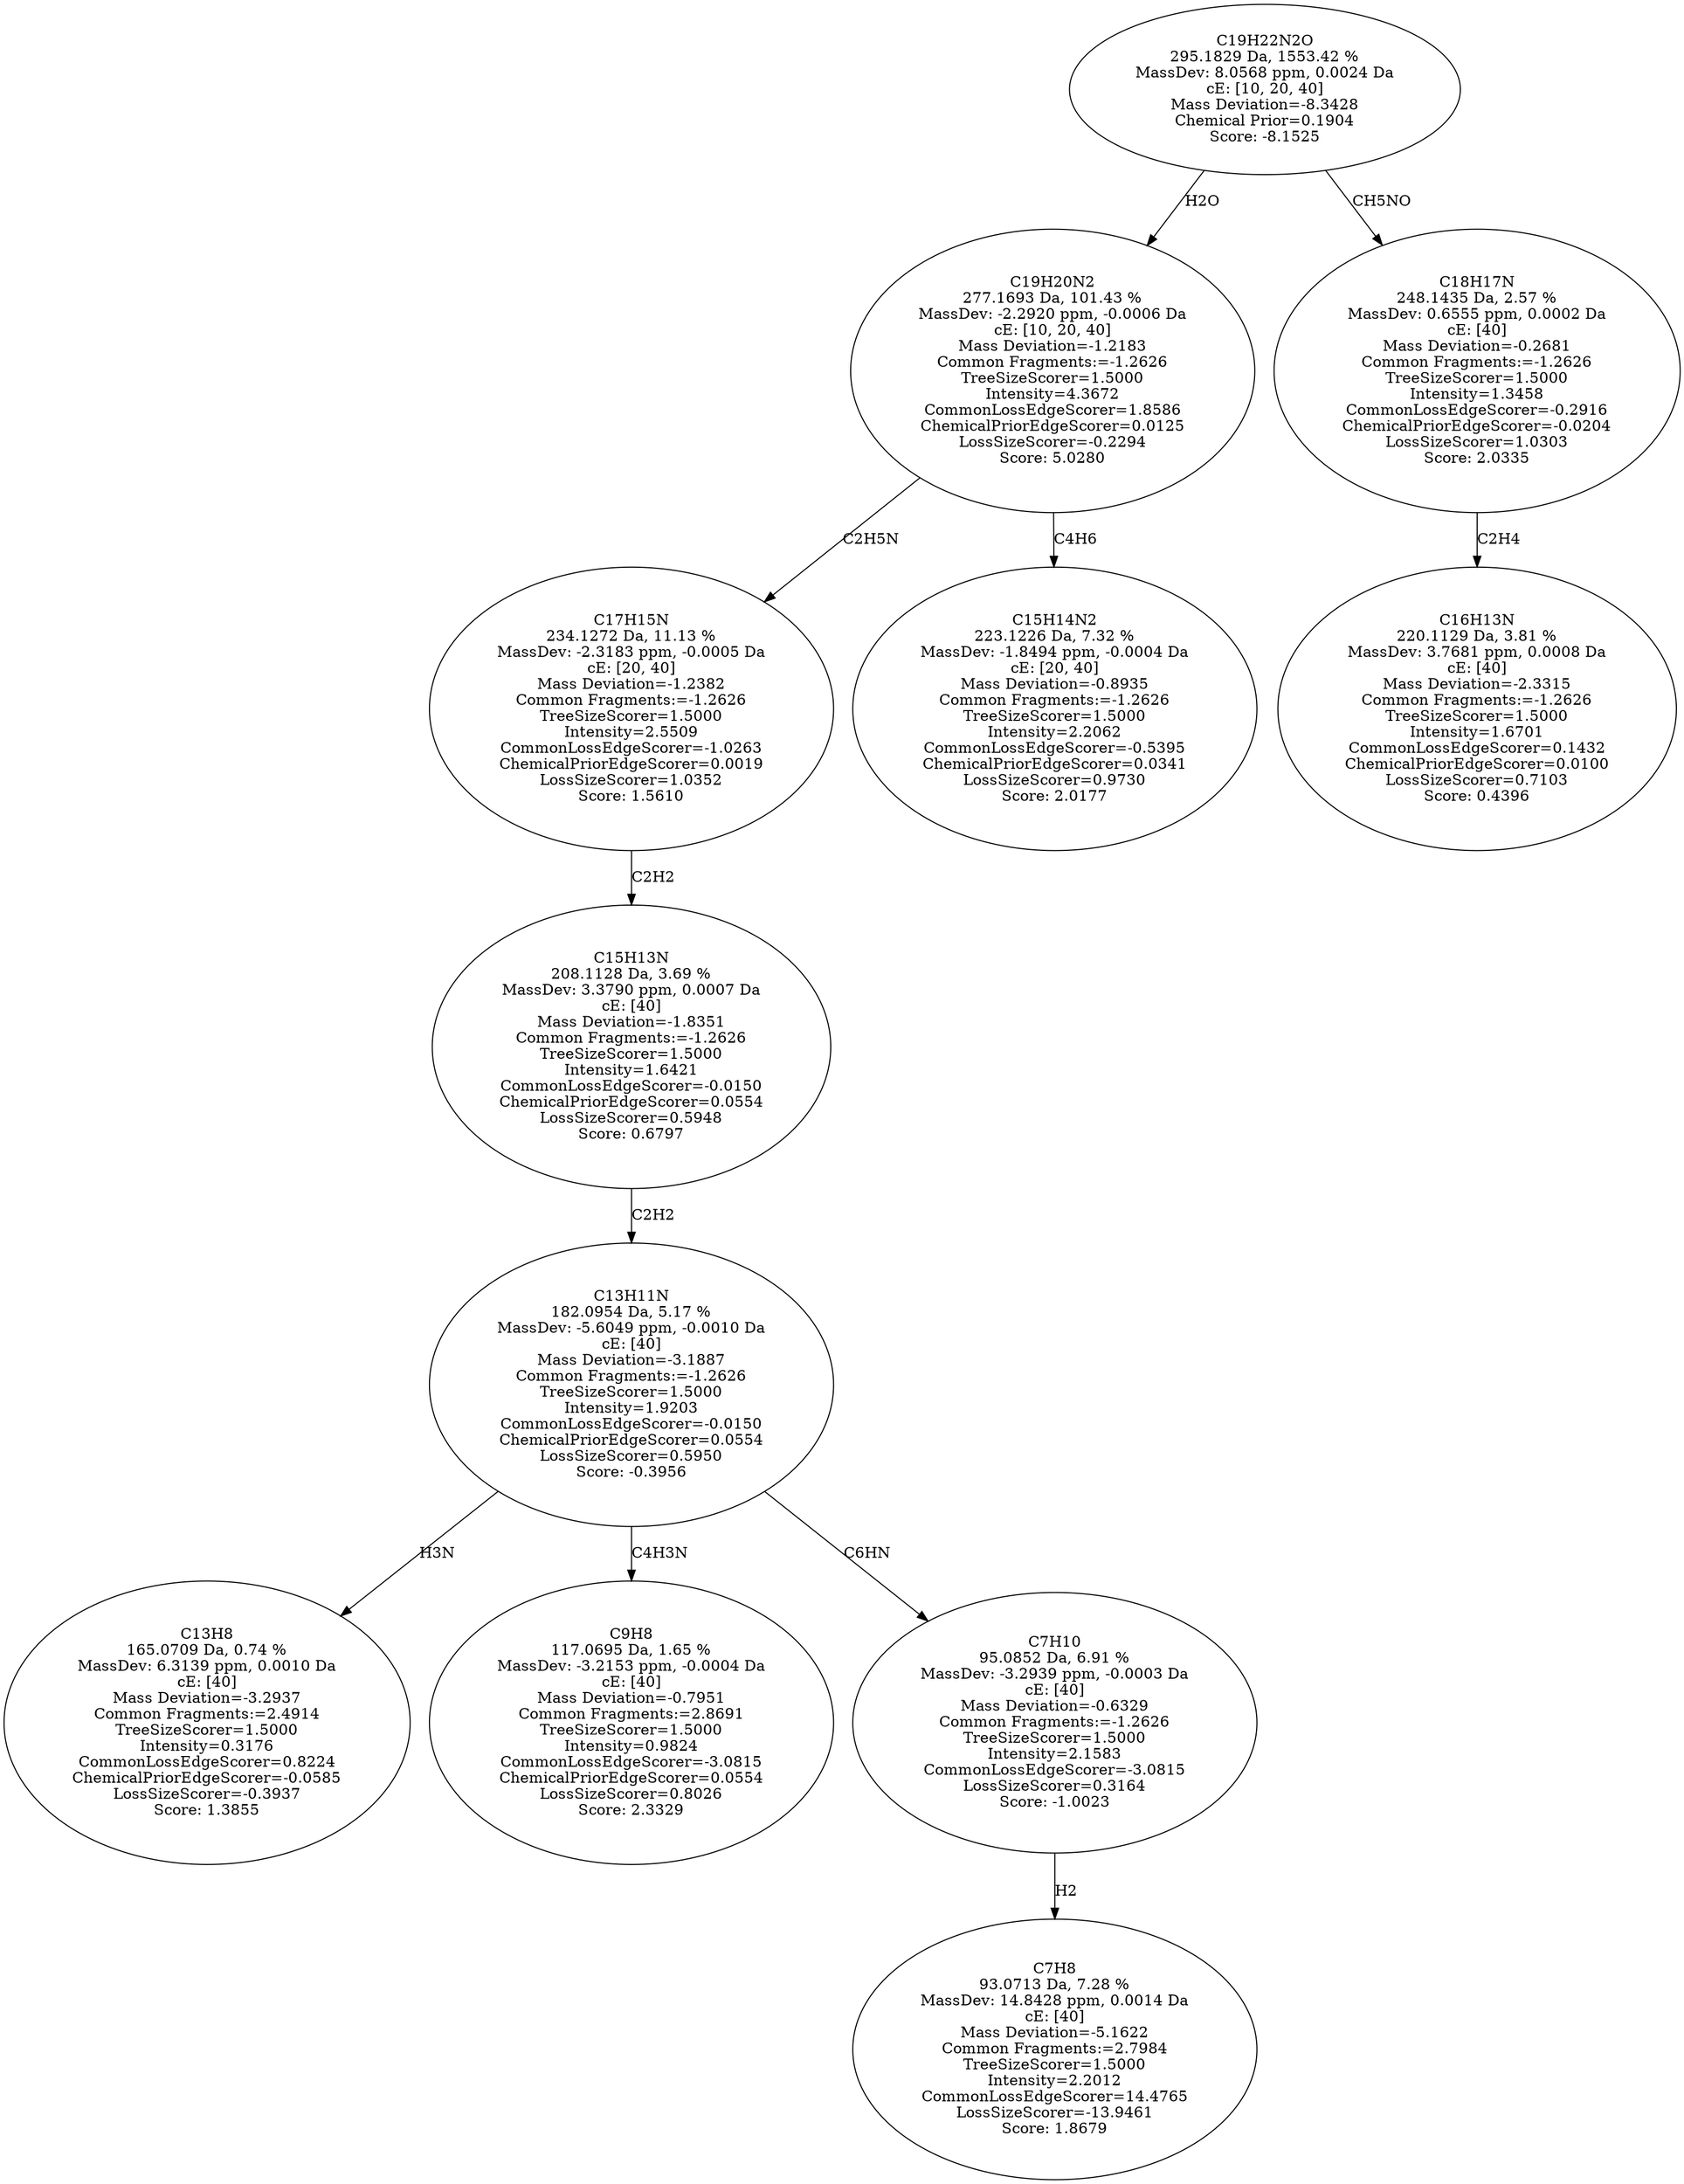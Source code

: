 strict digraph {
v1 [label="C13H8\n165.0709 Da, 0.74 %\nMassDev: 6.3139 ppm, 0.0010 Da\ncE: [40]\nMass Deviation=-3.2937\nCommon Fragments:=2.4914\nTreeSizeScorer=1.5000\nIntensity=0.3176\nCommonLossEdgeScorer=0.8224\nChemicalPriorEdgeScorer=-0.0585\nLossSizeScorer=-0.3937\nScore: 1.3855"];
v2 [label="C9H8\n117.0695 Da, 1.65 %\nMassDev: -3.2153 ppm, -0.0004 Da\ncE: [40]\nMass Deviation=-0.7951\nCommon Fragments:=2.8691\nTreeSizeScorer=1.5000\nIntensity=0.9824\nCommonLossEdgeScorer=-3.0815\nChemicalPriorEdgeScorer=0.0554\nLossSizeScorer=0.8026\nScore: 2.3329"];
v3 [label="C7H8\n93.0713 Da, 7.28 %\nMassDev: 14.8428 ppm, 0.0014 Da\ncE: [40]\nMass Deviation=-5.1622\nCommon Fragments:=2.7984\nTreeSizeScorer=1.5000\nIntensity=2.2012\nCommonLossEdgeScorer=14.4765\nLossSizeScorer=-13.9461\nScore: 1.8679"];
v4 [label="C7H10\n95.0852 Da, 6.91 %\nMassDev: -3.2939 ppm, -0.0003 Da\ncE: [40]\nMass Deviation=-0.6329\nCommon Fragments:=-1.2626\nTreeSizeScorer=1.5000\nIntensity=2.1583\nCommonLossEdgeScorer=-3.0815\nLossSizeScorer=0.3164\nScore: -1.0023"];
v5 [label="C13H11N\n182.0954 Da, 5.17 %\nMassDev: -5.6049 ppm, -0.0010 Da\ncE: [40]\nMass Deviation=-3.1887\nCommon Fragments:=-1.2626\nTreeSizeScorer=1.5000\nIntensity=1.9203\nCommonLossEdgeScorer=-0.0150\nChemicalPriorEdgeScorer=0.0554\nLossSizeScorer=0.5950\nScore: -0.3956"];
v6 [label="C15H13N\n208.1128 Da, 3.69 %\nMassDev: 3.3790 ppm, 0.0007 Da\ncE: [40]\nMass Deviation=-1.8351\nCommon Fragments:=-1.2626\nTreeSizeScorer=1.5000\nIntensity=1.6421\nCommonLossEdgeScorer=-0.0150\nChemicalPriorEdgeScorer=0.0554\nLossSizeScorer=0.5948\nScore: 0.6797"];
v7 [label="C17H15N\n234.1272 Da, 11.13 %\nMassDev: -2.3183 ppm, -0.0005 Da\ncE: [20, 40]\nMass Deviation=-1.2382\nCommon Fragments:=-1.2626\nTreeSizeScorer=1.5000\nIntensity=2.5509\nCommonLossEdgeScorer=-1.0263\nChemicalPriorEdgeScorer=0.0019\nLossSizeScorer=1.0352\nScore: 1.5610"];
v8 [label="C15H14N2\n223.1226 Da, 7.32 %\nMassDev: -1.8494 ppm, -0.0004 Da\ncE: [20, 40]\nMass Deviation=-0.8935\nCommon Fragments:=-1.2626\nTreeSizeScorer=1.5000\nIntensity=2.2062\nCommonLossEdgeScorer=-0.5395\nChemicalPriorEdgeScorer=0.0341\nLossSizeScorer=0.9730\nScore: 2.0177"];
v9 [label="C19H20N2\n277.1693 Da, 101.43 %\nMassDev: -2.2920 ppm, -0.0006 Da\ncE: [10, 20, 40]\nMass Deviation=-1.2183\nCommon Fragments:=-1.2626\nTreeSizeScorer=1.5000\nIntensity=4.3672\nCommonLossEdgeScorer=1.8586\nChemicalPriorEdgeScorer=0.0125\nLossSizeScorer=-0.2294\nScore: 5.0280"];
v10 [label="C16H13N\n220.1129 Da, 3.81 %\nMassDev: 3.7681 ppm, 0.0008 Da\ncE: [40]\nMass Deviation=-2.3315\nCommon Fragments:=-1.2626\nTreeSizeScorer=1.5000\nIntensity=1.6701\nCommonLossEdgeScorer=0.1432\nChemicalPriorEdgeScorer=0.0100\nLossSizeScorer=0.7103\nScore: 0.4396"];
v11 [label="C18H17N\n248.1435 Da, 2.57 %\nMassDev: 0.6555 ppm, 0.0002 Da\ncE: [40]\nMass Deviation=-0.2681\nCommon Fragments:=-1.2626\nTreeSizeScorer=1.5000\nIntensity=1.3458\nCommonLossEdgeScorer=-0.2916\nChemicalPriorEdgeScorer=-0.0204\nLossSizeScorer=1.0303\nScore: 2.0335"];
v12 [label="C19H22N2O\n295.1829 Da, 1553.42 %\nMassDev: 8.0568 ppm, 0.0024 Da\ncE: [10, 20, 40]\nMass Deviation=-8.3428\nChemical Prior=0.1904\nScore: -8.1525"];
v5 -> v1 [label="H3N"];
v5 -> v2 [label="C4H3N"];
v4 -> v3 [label="H2"];
v5 -> v4 [label="C6HN"];
v6 -> v5 [label="C2H2"];
v7 -> v6 [label="C2H2"];
v9 -> v7 [label="C2H5N"];
v9 -> v8 [label="C4H6"];
v12 -> v9 [label="H2O"];
v11 -> v10 [label="C2H4"];
v12 -> v11 [label="CH5NO"];
}